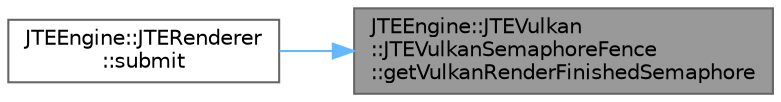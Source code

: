 digraph "JTEEngine::JTEVulkan::JTEVulkanSemaphoreFence::getVulkanRenderFinishedSemaphore"
{
 // LATEX_PDF_SIZE
  bgcolor="transparent";
  edge [fontname=Helvetica,fontsize=10,labelfontname=Helvetica,labelfontsize=10];
  node [fontname=Helvetica,fontsize=10,shape=box,height=0.2,width=0.4];
  rankdir="RL";
  Node1 [id="Node000001",label="JTEEngine::JTEVulkan\l::JTEVulkanSemaphoreFence\l::getVulkanRenderFinishedSemaphore",height=0.2,width=0.4,color="gray40", fillcolor="grey60", style="filled", fontcolor="black",tooltip=" "];
  Node1 -> Node2 [id="edge1_Node000001_Node000002",dir="back",color="steelblue1",style="solid",tooltip=" "];
  Node2 [id="Node000002",label="JTEEngine::JTERenderer\l::submit",height=0.2,width=0.4,color="grey40", fillcolor="white", style="filled",URL="$class_j_t_e_engine_1_1_j_t_e_renderer.html#a0eb383d333c32546a67ac91b8d92827c",tooltip="Submits commands for rendering."];
}
